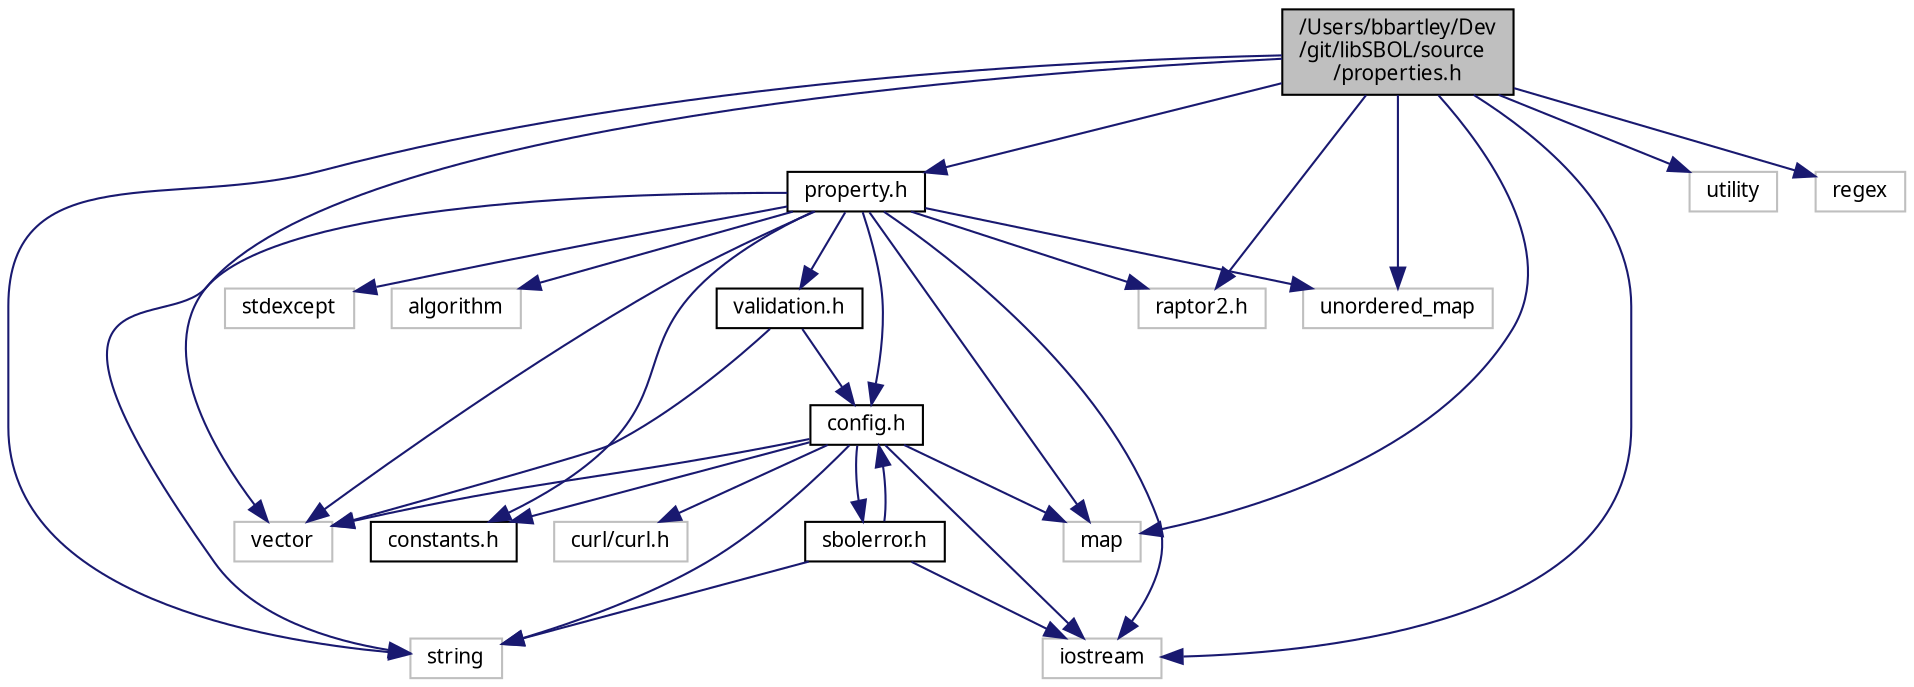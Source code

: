digraph "/Users/bbartley/Dev/git/libSBOL/source/properties.h"
{
  edge [fontname="FreeSans.ttf",fontsize="10",labelfontname="FreeSans.ttf",labelfontsize="10"];
  node [fontname="FreeSans.ttf",fontsize="10",shape=record];
  Node0 [label="/Users/bbartley/Dev\l/git/libSBOL/source\l/properties.h",height=0.2,width=0.4,color="black", fillcolor="grey75", style="filled", fontcolor="black"];
  Node0 -> Node1 [color="midnightblue",fontsize="10",style="solid",fontname="FreeSans.ttf"];
  Node1 [label="property.h",height=0.2,width=0.4,color="black", fillcolor="white", style="filled",URL="$property_8h.html",tooltip="Property template classes (eg, TextProperty, URIProperty, IntProperty) "];
  Node1 -> Node2 [color="midnightblue",fontsize="10",style="solid",fontname="FreeSans.ttf"];
  Node2 [label="constants.h",height=0.2,width=0.4,color="black", fillcolor="white", style="filled",URL="$constants_8h.html",tooltip="Users of libSBOL may find in this file useful and important symbols corresponding to commonly used on..."];
  Node1 -> Node3 [color="midnightblue",fontsize="10",style="solid",fontname="FreeSans.ttf"];
  Node3 [label="config.h",height=0.2,width=0.4,color="black", fillcolor="white", style="filled",URL="$config_8h.html",tooltip="Global library options and configuration methods. "];
  Node3 -> Node4 [color="midnightblue",fontsize="10",style="solid",fontname="FreeSans.ttf"];
  Node4 [label="sbolerror.h",height=0.2,width=0.4,color="black", fillcolor="white", style="filled",URL="$sbolerror_8h.html",tooltip="SBOLError class and error codes. "];
  Node4 -> Node3 [color="midnightblue",fontsize="10",style="solid",fontname="FreeSans.ttf"];
  Node4 -> Node5 [color="midnightblue",fontsize="10",style="solid",fontname="FreeSans.ttf"];
  Node5 [label="string",height=0.2,width=0.4,color="grey75", fillcolor="white", style="filled"];
  Node4 -> Node6 [color="midnightblue",fontsize="10",style="solid",fontname="FreeSans.ttf"];
  Node6 [label="iostream",height=0.2,width=0.4,color="grey75", fillcolor="white", style="filled"];
  Node3 -> Node2 [color="midnightblue",fontsize="10",style="solid",fontname="FreeSans.ttf"];
  Node3 -> Node5 [color="midnightblue",fontsize="10",style="solid",fontname="FreeSans.ttf"];
  Node3 -> Node7 [color="midnightblue",fontsize="10",style="solid",fontname="FreeSans.ttf"];
  Node7 [label="map",height=0.2,width=0.4,color="grey75", fillcolor="white", style="filled"];
  Node3 -> Node8 [color="midnightblue",fontsize="10",style="solid",fontname="FreeSans.ttf"];
  Node8 [label="vector",height=0.2,width=0.4,color="grey75", fillcolor="white", style="filled"];
  Node3 -> Node9 [color="midnightblue",fontsize="10",style="solid",fontname="FreeSans.ttf"];
  Node9 [label="curl/curl.h",height=0.2,width=0.4,color="grey75", fillcolor="white", style="filled"];
  Node3 -> Node6 [color="midnightblue",fontsize="10",style="solid",fontname="FreeSans.ttf"];
  Node1 -> Node10 [color="midnightblue",fontsize="10",style="solid",fontname="FreeSans.ttf"];
  Node10 [label="validation.h",height=0.2,width=0.4,color="black", fillcolor="white", style="filled",URL="$validation_8h.html",tooltip="Validation rules. "];
  Node10 -> Node8 [color="midnightblue",fontsize="10",style="solid",fontname="FreeSans.ttf"];
  Node10 -> Node3 [color="midnightblue",fontsize="10",style="solid",fontname="FreeSans.ttf"];
  Node1 -> Node11 [color="midnightblue",fontsize="10",style="solid",fontname="FreeSans.ttf"];
  Node11 [label="raptor2.h",height=0.2,width=0.4,color="grey75", fillcolor="white", style="filled"];
  Node1 -> Node5 [color="midnightblue",fontsize="10",style="solid",fontname="FreeSans.ttf"];
  Node1 -> Node8 [color="midnightblue",fontsize="10",style="solid",fontname="FreeSans.ttf"];
  Node1 -> Node6 [color="midnightblue",fontsize="10",style="solid",fontname="FreeSans.ttf"];
  Node1 -> Node7 [color="midnightblue",fontsize="10",style="solid",fontname="FreeSans.ttf"];
  Node1 -> Node12 [color="midnightblue",fontsize="10",style="solid",fontname="FreeSans.ttf"];
  Node12 [label="unordered_map",height=0.2,width=0.4,color="grey75", fillcolor="white", style="filled"];
  Node1 -> Node13 [color="midnightblue",fontsize="10",style="solid",fontname="FreeSans.ttf"];
  Node13 [label="stdexcept",height=0.2,width=0.4,color="grey75", fillcolor="white", style="filled"];
  Node1 -> Node14 [color="midnightblue",fontsize="10",style="solid",fontname="FreeSans.ttf"];
  Node14 [label="algorithm",height=0.2,width=0.4,color="grey75", fillcolor="white", style="filled"];
  Node0 -> Node11 [color="midnightblue",fontsize="10",style="solid",fontname="FreeSans.ttf"];
  Node0 -> Node5 [color="midnightblue",fontsize="10",style="solid",fontname="FreeSans.ttf"];
  Node0 -> Node8 [color="midnightblue",fontsize="10",style="solid",fontname="FreeSans.ttf"];
  Node0 -> Node6 [color="midnightblue",fontsize="10",style="solid",fontname="FreeSans.ttf"];
  Node0 -> Node7 [color="midnightblue",fontsize="10",style="solid",fontname="FreeSans.ttf"];
  Node0 -> Node12 [color="midnightblue",fontsize="10",style="solid",fontname="FreeSans.ttf"];
  Node0 -> Node15 [color="midnightblue",fontsize="10",style="solid",fontname="FreeSans.ttf"];
  Node15 [label="utility",height=0.2,width=0.4,color="grey75", fillcolor="white", style="filled"];
  Node0 -> Node16 [color="midnightblue",fontsize="10",style="solid",fontname="FreeSans.ttf"];
  Node16 [label="regex",height=0.2,width=0.4,color="grey75", fillcolor="white", style="filled"];
}
